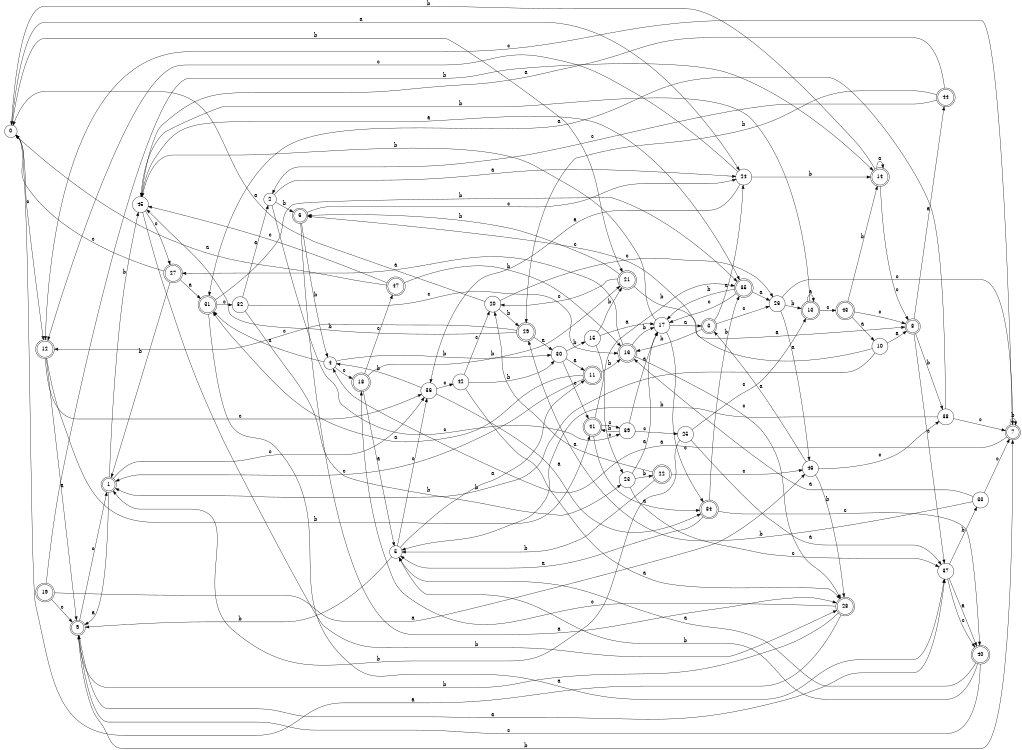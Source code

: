 digraph n39_7 {
__start0 [label="" shape="none"];

rankdir=LR;
size="8,5";

s0 [style="filled", color="black", fillcolor="white" shape="circle", label="0"];
s1 [style="rounded,filled", color="black", fillcolor="white" shape="doublecircle", label="1"];
s2 [style="filled", color="black", fillcolor="white" shape="circle", label="2"];
s3 [style="rounded,filled", color="black", fillcolor="white" shape="doublecircle", label="3"];
s4 [style="filled", color="black", fillcolor="white" shape="circle", label="4"];
s5 [style="filled", color="black", fillcolor="white" shape="circle", label="5"];
s6 [style="rounded,filled", color="black", fillcolor="white" shape="doublecircle", label="6"];
s7 [style="rounded,filled", color="black", fillcolor="white" shape="doublecircle", label="7"];
s8 [style="rounded,filled", color="black", fillcolor="white" shape="doublecircle", label="8"];
s9 [style="rounded,filled", color="black", fillcolor="white" shape="doublecircle", label="9"];
s10 [style="filled", color="black", fillcolor="white" shape="circle", label="10"];
s11 [style="rounded,filled", color="black", fillcolor="white" shape="doublecircle", label="11"];
s12 [style="rounded,filled", color="black", fillcolor="white" shape="doublecircle", label="12"];
s13 [style="rounded,filled", color="black", fillcolor="white" shape="doublecircle", label="13"];
s14 [style="rounded,filled", color="black", fillcolor="white" shape="doublecircle", label="14"];
s15 [style="filled", color="black", fillcolor="white" shape="circle", label="15"];
s16 [style="rounded,filled", color="black", fillcolor="white" shape="doublecircle", label="16"];
s17 [style="filled", color="black", fillcolor="white" shape="circle", label="17"];
s18 [style="rounded,filled", color="black", fillcolor="white" shape="doublecircle", label="18"];
s19 [style="rounded,filled", color="black", fillcolor="white" shape="doublecircle", label="19"];
s20 [style="filled", color="black", fillcolor="white" shape="circle", label="20"];
s21 [style="rounded,filled", color="black", fillcolor="white" shape="doublecircle", label="21"];
s22 [style="rounded,filled", color="black", fillcolor="white" shape="doublecircle", label="22"];
s23 [style="filled", color="black", fillcolor="white" shape="circle", label="23"];
s24 [style="filled", color="black", fillcolor="white" shape="circle", label="24"];
s25 [style="filled", color="black", fillcolor="white" shape="circle", label="25"];
s26 [style="filled", color="black", fillcolor="white" shape="circle", label="26"];
s27 [style="rounded,filled", color="black", fillcolor="white" shape="doublecircle", label="27"];
s28 [style="rounded,filled", color="black", fillcolor="white" shape="doublecircle", label="28"];
s29 [style="rounded,filled", color="black", fillcolor="white" shape="doublecircle", label="29"];
s30 [style="filled", color="black", fillcolor="white" shape="circle", label="30"];
s31 [style="rounded,filled", color="black", fillcolor="white" shape="doublecircle", label="31"];
s32 [style="filled", color="black", fillcolor="white" shape="circle", label="32"];
s33 [style="filled", color="black", fillcolor="white" shape="circle", label="33"];
s34 [style="rounded,filled", color="black", fillcolor="white" shape="doublecircle", label="34"];
s35 [style="rounded,filled", color="black", fillcolor="white" shape="doublecircle", label="35"];
s36 [style="filled", color="black", fillcolor="white" shape="circle", label="36"];
s37 [style="filled", color="black", fillcolor="white" shape="circle", label="37"];
s38 [style="filled", color="black", fillcolor="white" shape="circle", label="38"];
s39 [style="filled", color="black", fillcolor="white" shape="circle", label="39"];
s40 [style="rounded,filled", color="black", fillcolor="white" shape="doublecircle", label="40"];
s41 [style="rounded,filled", color="black", fillcolor="white" shape="doublecircle", label="41"];
s42 [style="filled", color="black", fillcolor="white" shape="circle", label="42"];
s43 [style="rounded,filled", color="black", fillcolor="white" shape="doublecircle", label="43"];
s44 [style="rounded,filled", color="black", fillcolor="white" shape="doublecircle", label="44"];
s45 [style="filled", color="black", fillcolor="white" shape="circle", label="45"];
s46 [style="filled", color="black", fillcolor="white" shape="circle", label="46"];
s47 [style="rounded,filled", color="black", fillcolor="white" shape="doublecircle", label="47"];
s0 -> s24 [label="a"];
s0 -> s21 [label="b"];
s0 -> s12 [label="c"];
s1 -> s9 [label="a"];
s1 -> s45 [label="b"];
s1 -> s36 [label="c"];
s2 -> s24 [label="a"];
s2 -> s6 [label="b"];
s2 -> s39 [label="c"];
s3 -> s24 [label="a"];
s3 -> s16 [label="b"];
s3 -> s26 [label="c"];
s4 -> s31 [label="a"];
s4 -> s30 [label="b"];
s4 -> s18 [label="c"];
s5 -> s11 [label="a"];
s5 -> s9 [label="b"];
s5 -> s36 [label="c"];
s6 -> s28 [label="a"];
s6 -> s4 [label="b"];
s6 -> s24 [label="c"];
s7 -> s4 [label="a"];
s7 -> s7 [label="b"];
s7 -> s12 [label="c"];
s8 -> s44 [label="a"];
s8 -> s38 [label="b"];
s8 -> s37 [label="c"];
s9 -> s37 [label="a"];
s9 -> s7 [label="b"];
s9 -> s1 [label="c"];
s10 -> s8 [label="a"];
s10 -> s1 [label="b"];
s10 -> s6 [label="c"];
s11 -> s31 [label="a"];
s11 -> s16 [label="b"];
s11 -> s1 [label="c"];
s12 -> s9 [label="a"];
s12 -> s41 [label="b"];
s12 -> s36 [label="c"];
s13 -> s13 [label="a"];
s13 -> s45 [label="b"];
s13 -> s43 [label="c"];
s14 -> s14 [label="a"];
s14 -> s0 [label="b"];
s14 -> s8 [label="c"];
s15 -> s17 [label="a"];
s15 -> s21 [label="b"];
s15 -> s23 [label="c"];
s16 -> s27 [label="a"];
s16 -> s17 [label="b"];
s16 -> s28 [label="c"];
s17 -> s3 [label="a"];
s17 -> s45 [label="b"];
s17 -> s34 [label="c"];
s18 -> s5 [label="a"];
s18 -> s21 [label="b"];
s18 -> s47 [label="c"];
s19 -> s46 [label="a"];
s19 -> s14 [label="b"];
s19 -> s9 [label="c"];
s20 -> s0 [label="a"];
s20 -> s29 [label="b"];
s20 -> s26 [label="c"];
s21 -> s8 [label="a"];
s21 -> s6 [label="b"];
s21 -> s20 [label="c"];
s22 -> s20 [label="a"];
s22 -> s5 [label="b"];
s22 -> s46 [label="c"];
s23 -> s17 [label="a"];
s23 -> s22 [label="b"];
s23 -> s37 [label="c"];
s24 -> s36 [label="a"];
s24 -> s14 [label="b"];
s24 -> s12 [label="c"];
s25 -> s37 [label="a"];
s25 -> s1 [label="b"];
s25 -> s13 [label="c"];
s26 -> s46 [label="a"];
s26 -> s13 [label="b"];
s26 -> s7 [label="c"];
s27 -> s31 [label="a"];
s27 -> s1 [label="b"];
s27 -> s0 [label="c"];
s28 -> s0 [label="a"];
s28 -> s9 [label="b"];
s28 -> s18 [label="c"];
s29 -> s30 [label="a"];
s29 -> s45 [label="b"];
s29 -> s12 [label="c"];
s30 -> s11 [label="a"];
s30 -> s15 [label="b"];
s30 -> s41 [label="c"];
s31 -> s37 [label="a"];
s31 -> s35 [label="b"];
s31 -> s32 [label="c"];
s32 -> s2 [label="a"];
s32 -> s23 [label="b"];
s32 -> s16 [label="c"];
s33 -> s16 [label="a"];
s33 -> s29 [label="b"];
s33 -> s7 [label="c"];
s34 -> s5 [label="a"];
s34 -> s35 [label="b"];
s34 -> s40 [label="c"];
s35 -> s26 [label="a"];
s35 -> s17 [label="b"];
s35 -> s17 [label="c"];
s36 -> s34 [label="a"];
s36 -> s4 [label="b"];
s36 -> s42 [label="c"];
s37 -> s40 [label="a"];
s37 -> s33 [label="b"];
s37 -> s40 [label="c"];
s38 -> s31 [label="a"];
s38 -> s5 [label="b"];
s38 -> s7 [label="c"];
s39 -> s17 [label="a"];
s39 -> s41 [label="b"];
s39 -> s25 [label="c"];
s40 -> s5 [label="a"];
s40 -> s5 [label="b"];
s40 -> s9 [label="c"];
s41 -> s34 [label="a"];
s41 -> s35 [label="b"];
s41 -> s39 [label="c"];
s42 -> s28 [label="a"];
s42 -> s30 [label="b"];
s42 -> s20 [label="c"];
s43 -> s10 [label="a"];
s43 -> s14 [label="b"];
s43 -> s8 [label="c"];
s44 -> s45 [label="a"];
s44 -> s29 [label="b"];
s44 -> s2 [label="c"];
s45 -> s35 [label="a"];
s45 -> s28 [label="b"];
s45 -> s27 [label="c"];
s46 -> s3 [label="a"];
s46 -> s28 [label="b"];
s46 -> s38 [label="c"];
s47 -> s0 [label="a"];
s47 -> s16 [label="b"];
s47 -> s45 [label="c"];

}